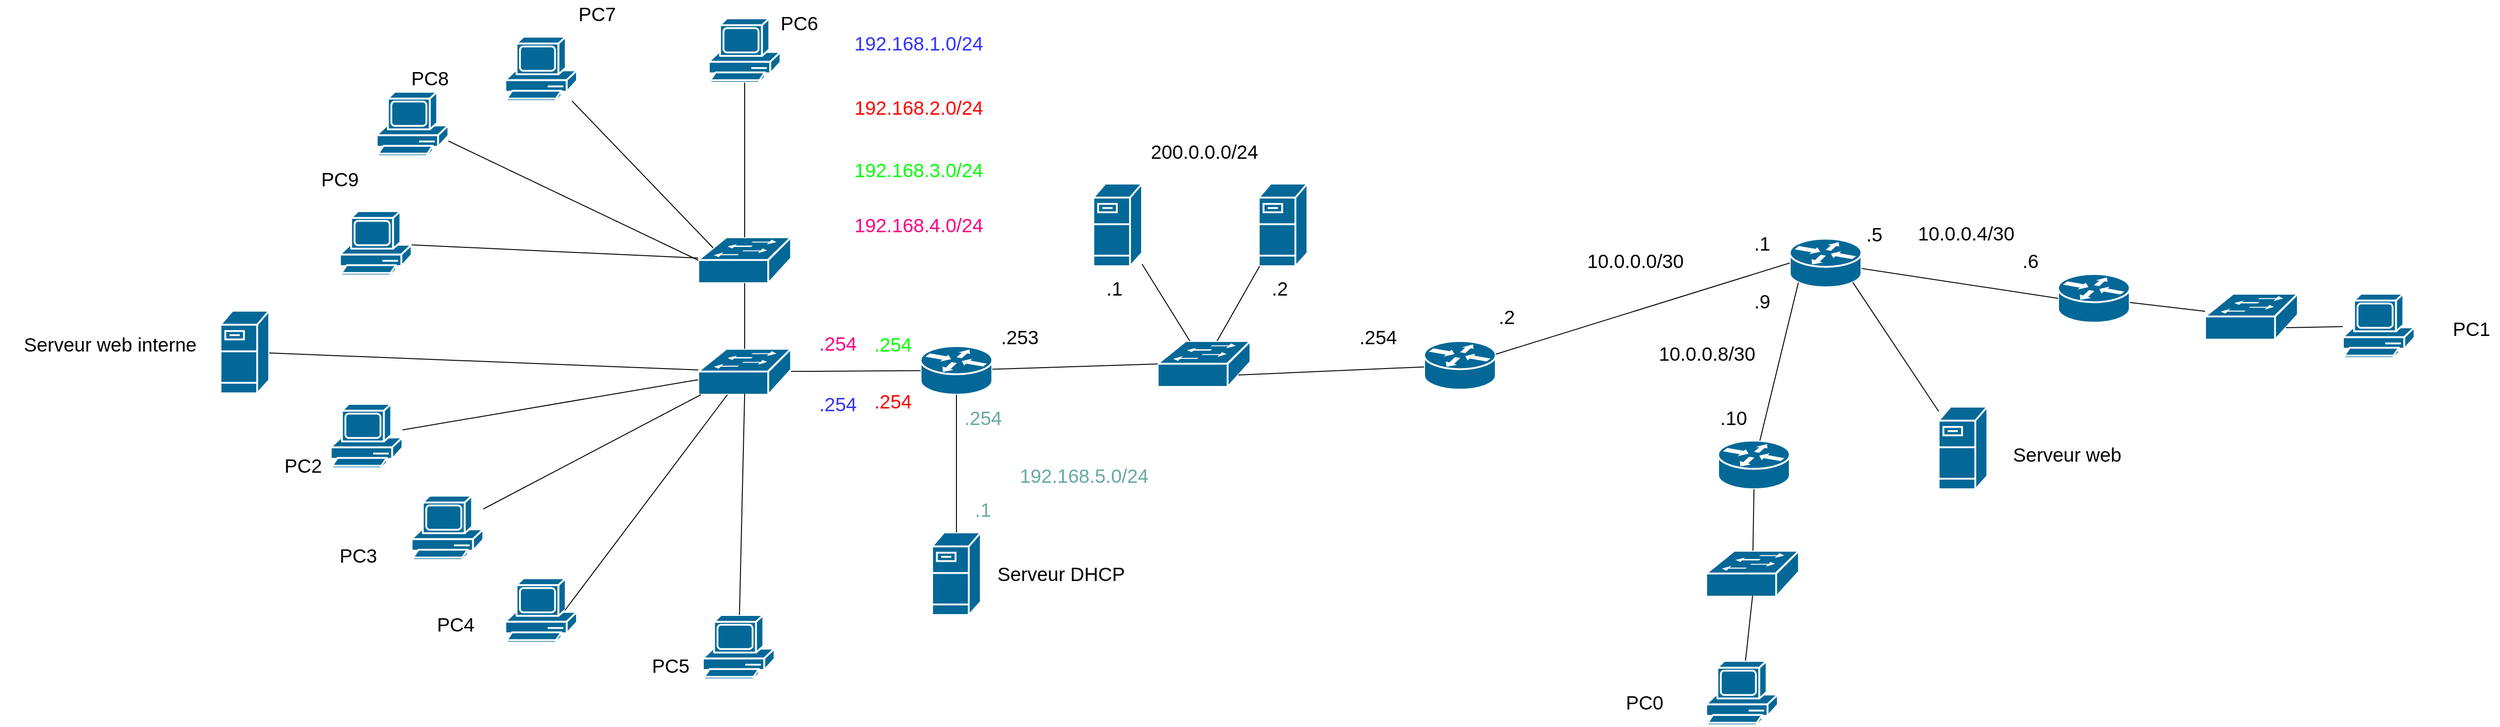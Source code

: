 <mxfile version="21.1.1" type="device">
  <diagram name="Page-1" id="PL8FBgqpoX9_ajNjSibn">
    <mxGraphModel dx="2311" dy="1946" grid="1" gridSize="10" guides="1" tooltips="1" connect="1" arrows="1" fold="1" page="1" pageScale="1" pageWidth="827" pageHeight="1169" math="0" shadow="0">
      <root>
        <mxCell id="0" />
        <mxCell id="1" parent="0" />
        <mxCell id="nN-Kl79zagI6-Grizh-g-1" value="" style="shape=mxgraph.cisco.computers_and_peripherals.pc;html=1;pointerEvents=1;dashed=0;fillColor=#036897;strokeColor=#ffffff;strokeWidth=2;verticalLabelPosition=bottom;verticalAlign=top;align=center;outlineConnect=0;" vertex="1" parent="1">
          <mxGeometry x="160" y="-40" width="78" height="70" as="geometry" />
        </mxCell>
        <mxCell id="nN-Kl79zagI6-Grizh-g-2" value="" style="shape=mxgraph.cisco.computers_and_peripherals.pc;html=1;pointerEvents=1;dashed=0;fillColor=#036897;strokeColor=#ffffff;strokeWidth=2;verticalLabelPosition=bottom;verticalAlign=top;align=center;outlineConnect=0;" vertex="1" parent="1">
          <mxGeometry x="381.5" y="-60" width="78" height="70" as="geometry" />
        </mxCell>
        <mxCell id="nN-Kl79zagI6-Grizh-g-3" value="" style="shape=mxgraph.cisco.computers_and_peripherals.pc;html=1;pointerEvents=1;dashed=0;fillColor=#036897;strokeColor=#ffffff;strokeWidth=2;verticalLabelPosition=bottom;verticalAlign=top;align=center;outlineConnect=0;" vertex="1" parent="1">
          <mxGeometry x="-20" y="150" width="78" height="70" as="geometry" />
        </mxCell>
        <mxCell id="nN-Kl79zagI6-Grizh-g-4" value="" style="shape=mxgraph.cisco.computers_and_peripherals.pc;html=1;pointerEvents=1;dashed=0;fillColor=#036897;strokeColor=#ffffff;strokeWidth=2;verticalLabelPosition=bottom;verticalAlign=top;align=center;outlineConnect=0;" vertex="1" parent="1">
          <mxGeometry x="20" y="20" width="78" height="70" as="geometry" />
        </mxCell>
        <mxCell id="nN-Kl79zagI6-Grizh-g-6" value="" style="shape=mxgraph.cisco.computers_and_peripherals.pc;html=1;pointerEvents=1;dashed=0;fillColor=#036897;strokeColor=#ffffff;strokeWidth=2;verticalLabelPosition=bottom;verticalAlign=top;align=center;outlineConnect=0;" vertex="1" parent="1">
          <mxGeometry x="-30" y="360" width="78" height="70" as="geometry" />
        </mxCell>
        <mxCell id="nN-Kl79zagI6-Grizh-g-7" value="" style="shape=mxgraph.cisco.computers_and_peripherals.pc;html=1;pointerEvents=1;dashed=0;fillColor=#036897;strokeColor=#ffffff;strokeWidth=2;verticalLabelPosition=bottom;verticalAlign=top;align=center;outlineConnect=0;" vertex="1" parent="1">
          <mxGeometry x="58" y="460" width="78" height="70" as="geometry" />
        </mxCell>
        <mxCell id="nN-Kl79zagI6-Grizh-g-8" value="" style="shape=mxgraph.cisco.computers_and_peripherals.pc;html=1;pointerEvents=1;dashed=0;fillColor=#036897;strokeColor=#ffffff;strokeWidth=2;verticalLabelPosition=bottom;verticalAlign=top;align=center;outlineConnect=0;" vertex="1" parent="1">
          <mxGeometry x="160" y="550" width="78" height="70" as="geometry" />
        </mxCell>
        <mxCell id="nN-Kl79zagI6-Grizh-g-9" value="" style="shape=mxgraph.cisco.computers_and_peripherals.pc;html=1;pointerEvents=1;dashed=0;fillColor=#036897;strokeColor=#ffffff;strokeWidth=2;verticalLabelPosition=bottom;verticalAlign=top;align=center;outlineConnect=0;" vertex="1" parent="1">
          <mxGeometry x="375" y="590" width="78" height="70" as="geometry" />
        </mxCell>
        <mxCell id="nN-Kl79zagI6-Grizh-g-11" value="" style="shape=mxgraph.cisco.switches.workgroup_switch;sketch=0;html=1;pointerEvents=1;dashed=0;fillColor=#036897;strokeColor=#ffffff;strokeWidth=2;verticalLabelPosition=bottom;verticalAlign=top;align=center;outlineConnect=0;" vertex="1" parent="1">
          <mxGeometry x="870" y="291.5" width="101" height="50" as="geometry" />
        </mxCell>
        <mxCell id="nN-Kl79zagI6-Grizh-g-12" value="" style="shape=mxgraph.cisco.switches.workgroup_switch;sketch=0;html=1;pointerEvents=1;dashed=0;fillColor=#036897;strokeColor=#ffffff;strokeWidth=2;verticalLabelPosition=bottom;verticalAlign=top;align=center;outlineConnect=0;" vertex="1" parent="1">
          <mxGeometry x="370" y="178.5" width="101" height="50" as="geometry" />
        </mxCell>
        <mxCell id="nN-Kl79zagI6-Grizh-g-13" value="" style="shape=mxgraph.cisco.routers.router;sketch=0;html=1;pointerEvents=1;dashed=0;fillColor=#036897;strokeColor=#ffffff;strokeWidth=2;verticalLabelPosition=bottom;verticalAlign=top;align=center;outlineConnect=0;" vertex="1" parent="1">
          <mxGeometry x="612" y="297" width="78" height="53" as="geometry" />
        </mxCell>
        <mxCell id="nN-Kl79zagI6-Grizh-g-14" value="" style="shape=mxgraph.cisco.switches.workgroup_switch;sketch=0;html=1;pointerEvents=1;dashed=0;fillColor=#036897;strokeColor=#ffffff;strokeWidth=2;verticalLabelPosition=bottom;verticalAlign=top;align=center;outlineConnect=0;" vertex="1" parent="1">
          <mxGeometry x="370" y="300" width="101" height="50" as="geometry" />
        </mxCell>
        <mxCell id="nN-Kl79zagI6-Grizh-g-15" value="" style="shape=mxgraph.cisco.servers.fileserver;sketch=0;html=1;pointerEvents=1;dashed=0;fillColor=#036897;strokeColor=#ffffff;strokeWidth=2;verticalLabelPosition=bottom;verticalAlign=top;align=center;outlineConnect=0;" vertex="1" parent="1">
          <mxGeometry x="800" y="120" width="53" height="90" as="geometry" />
        </mxCell>
        <mxCell id="nN-Kl79zagI6-Grizh-g-16" value="" style="shape=mxgraph.cisco.servers.fileserver;sketch=0;html=1;pointerEvents=1;dashed=0;fillColor=#036897;strokeColor=#ffffff;strokeWidth=2;verticalLabelPosition=bottom;verticalAlign=top;align=center;outlineConnect=0;" vertex="1" parent="1">
          <mxGeometry x="980" y="120" width="53" height="90" as="geometry" />
        </mxCell>
        <mxCell id="nN-Kl79zagI6-Grizh-g-17" value="" style="shape=mxgraph.cisco.routers.router;sketch=0;html=1;pointerEvents=1;dashed=0;fillColor=#036897;strokeColor=#ffffff;strokeWidth=2;verticalLabelPosition=bottom;verticalAlign=top;align=center;outlineConnect=0;" vertex="1" parent="1">
          <mxGeometry x="1160" y="291.5" width="78" height="53" as="geometry" />
        </mxCell>
        <mxCell id="nN-Kl79zagI6-Grizh-g-18" value="" style="shape=mxgraph.cisco.routers.router;sketch=0;html=1;pointerEvents=1;dashed=0;fillColor=#036897;strokeColor=#ffffff;strokeWidth=2;verticalLabelPosition=bottom;verticalAlign=top;align=center;outlineConnect=0;" vertex="1" parent="1">
          <mxGeometry x="1480" y="400" width="78" height="53" as="geometry" />
        </mxCell>
        <mxCell id="nN-Kl79zagI6-Grizh-g-20" value="" style="shape=mxgraph.cisco.switches.workgroup_switch;sketch=0;html=1;pointerEvents=1;dashed=0;fillColor=#036897;strokeColor=#ffffff;strokeWidth=2;verticalLabelPosition=bottom;verticalAlign=top;align=center;outlineConnect=0;" vertex="1" parent="1">
          <mxGeometry x="1467" y="520" width="101" height="50" as="geometry" />
        </mxCell>
        <mxCell id="nN-Kl79zagI6-Grizh-g-21" value="" style="shape=mxgraph.cisco.routers.router;sketch=0;html=1;pointerEvents=1;dashed=0;fillColor=#036897;strokeColor=#ffffff;strokeWidth=2;verticalLabelPosition=bottom;verticalAlign=top;align=center;outlineConnect=0;" vertex="1" parent="1">
          <mxGeometry x="1558" y="180" width="78" height="53" as="geometry" />
        </mxCell>
        <mxCell id="nN-Kl79zagI6-Grizh-g-22" value="" style="shape=mxgraph.cisco.routers.router;sketch=0;html=1;pointerEvents=1;dashed=0;fillColor=#036897;strokeColor=#ffffff;strokeWidth=2;verticalLabelPosition=bottom;verticalAlign=top;align=center;outlineConnect=0;" vertex="1" parent="1">
          <mxGeometry x="1850" y="218.5" width="78" height="53" as="geometry" />
        </mxCell>
        <mxCell id="nN-Kl79zagI6-Grizh-g-23" value="" style="shape=mxgraph.cisco.switches.workgroup_switch;sketch=0;html=1;pointerEvents=1;dashed=0;fillColor=#036897;strokeColor=#ffffff;strokeWidth=2;verticalLabelPosition=bottom;verticalAlign=top;align=center;outlineConnect=0;" vertex="1" parent="1">
          <mxGeometry x="2010" y="240" width="101" height="50" as="geometry" />
        </mxCell>
        <mxCell id="nN-Kl79zagI6-Grizh-g-24" value="" style="shape=mxgraph.cisco.servers.fileserver;sketch=0;html=1;pointerEvents=1;dashed=0;fillColor=#036897;strokeColor=#ffffff;strokeWidth=2;verticalLabelPosition=bottom;verticalAlign=top;align=center;outlineConnect=0;" vertex="1" parent="1">
          <mxGeometry x="1720" y="363" width="53" height="90" as="geometry" />
        </mxCell>
        <mxCell id="nN-Kl79zagI6-Grizh-g-26" value="" style="endArrow=none;html=1;rounded=0;entryX=0.5;entryY=0.98;entryDx=0;entryDy=0;entryPerimeter=0;" edge="1" parent="1" source="nN-Kl79zagI6-Grizh-g-9" target="nN-Kl79zagI6-Grizh-g-14">
          <mxGeometry width="50" height="50" relative="1" as="geometry">
            <mxPoint x="340" y="320" as="sourcePoint" />
            <mxPoint x="390" y="270" as="targetPoint" />
          </mxGeometry>
        </mxCell>
        <mxCell id="nN-Kl79zagI6-Grizh-g-27" value="" style="endArrow=none;html=1;rounded=0;" edge="1" parent="1" source="nN-Kl79zagI6-Grizh-g-7" target="nN-Kl79zagI6-Grizh-g-14">
          <mxGeometry width="50" height="50" relative="1" as="geometry">
            <mxPoint x="277" y="550" as="sourcePoint" />
            <mxPoint x="431" y="359" as="targetPoint" />
          </mxGeometry>
        </mxCell>
        <mxCell id="nN-Kl79zagI6-Grizh-g-28" value="" style="endArrow=none;html=1;rounded=0;exitX=0.83;exitY=0.5;exitDx=0;exitDy=0;exitPerimeter=0;" edge="1" parent="1" source="nN-Kl79zagI6-Grizh-g-8" target="nN-Kl79zagI6-Grizh-g-14">
          <mxGeometry width="50" height="50" relative="1" as="geometry">
            <mxPoint x="287" y="560" as="sourcePoint" />
            <mxPoint x="441" y="369" as="targetPoint" />
          </mxGeometry>
        </mxCell>
        <mxCell id="nN-Kl79zagI6-Grizh-g-29" value="" style="endArrow=none;html=1;rounded=0;" edge="1" parent="1" source="nN-Kl79zagI6-Grizh-g-6" target="nN-Kl79zagI6-Grizh-g-14">
          <mxGeometry width="50" height="50" relative="1" as="geometry">
            <mxPoint x="297" y="570" as="sourcePoint" />
            <mxPoint x="451" y="379" as="targetPoint" />
          </mxGeometry>
        </mxCell>
        <mxCell id="nN-Kl79zagI6-Grizh-g-30" value="" style="endArrow=none;html=1;rounded=0;" edge="1" parent="1" source="nN-Kl79zagI6-Grizh-g-12" target="nN-Kl79zagI6-Grizh-g-14">
          <mxGeometry width="50" height="50" relative="1" as="geometry">
            <mxPoint x="307" y="580" as="sourcePoint" />
            <mxPoint x="461" y="389" as="targetPoint" />
          </mxGeometry>
        </mxCell>
        <mxCell id="nN-Kl79zagI6-Grizh-g-31" value="" style="endArrow=none;html=1;rounded=0;" edge="1" parent="1" source="nN-Kl79zagI6-Grizh-g-2" target="nN-Kl79zagI6-Grizh-g-12">
          <mxGeometry width="50" height="50" relative="1" as="geometry">
            <mxPoint x="359" y="110" as="sourcePoint" />
            <mxPoint x="370" y="180" as="targetPoint" />
          </mxGeometry>
        </mxCell>
        <mxCell id="nN-Kl79zagI6-Grizh-g-32" value="" style="endArrow=none;html=1;rounded=0;entryX=0.16;entryY=0.23;entryDx=0;entryDy=0;entryPerimeter=0;" edge="1" parent="1" source="nN-Kl79zagI6-Grizh-g-1" target="nN-Kl79zagI6-Grizh-g-12">
          <mxGeometry width="50" height="50" relative="1" as="geometry">
            <mxPoint x="176.5" y="80" as="sourcePoint" />
            <mxPoint x="281.5" y="190" as="targetPoint" />
          </mxGeometry>
        </mxCell>
        <mxCell id="nN-Kl79zagI6-Grizh-g-33" value="" style="endArrow=none;html=1;rounded=0;" edge="1" parent="1" source="nN-Kl79zagI6-Grizh-g-3" target="nN-Kl79zagI6-Grizh-g-12">
          <mxGeometry width="50" height="50" relative="1" as="geometry">
            <mxPoint x="68" y="63" as="sourcePoint" />
            <mxPoint x="376" y="202" as="targetPoint" />
          </mxGeometry>
        </mxCell>
        <mxCell id="nN-Kl79zagI6-Grizh-g-34" value="" style="endArrow=none;html=1;rounded=0;entryX=0;entryY=0.5;entryDx=0;entryDy=0;entryPerimeter=0;" edge="1" parent="1" source="nN-Kl79zagI6-Grizh-g-4" target="nN-Kl79zagI6-Grizh-g-12">
          <mxGeometry width="50" height="50" relative="1" as="geometry">
            <mxPoint x="78" y="73" as="sourcePoint" />
            <mxPoint x="386" y="212" as="targetPoint" />
          </mxGeometry>
        </mxCell>
        <mxCell id="nN-Kl79zagI6-Grizh-g-36" value="" style="endArrow=none;html=1;rounded=0;" edge="1" parent="1" source="nN-Kl79zagI6-Grizh-g-13" target="nN-Kl79zagI6-Grizh-g-14">
          <mxGeometry width="50" height="50" relative="1" as="geometry">
            <mxPoint x="340" y="370" as="sourcePoint" />
            <mxPoint x="390" y="320" as="targetPoint" />
          </mxGeometry>
        </mxCell>
        <mxCell id="nN-Kl79zagI6-Grizh-g-37" value="" style="endArrow=none;html=1;rounded=0;entryX=0;entryY=0.5;entryDx=0;entryDy=0;entryPerimeter=0;" edge="1" parent="1" source="nN-Kl79zagI6-Grizh-g-13" target="nN-Kl79zagI6-Grizh-g-11">
          <mxGeometry width="50" height="50" relative="1" as="geometry">
            <mxPoint x="860" y="370" as="sourcePoint" />
            <mxPoint x="910" y="320" as="targetPoint" />
          </mxGeometry>
        </mxCell>
        <mxCell id="nN-Kl79zagI6-Grizh-g-38" value="" style="endArrow=none;html=1;rounded=0;" edge="1" parent="1" source="nN-Kl79zagI6-Grizh-g-15" target="nN-Kl79zagI6-Grizh-g-11">
          <mxGeometry width="50" height="50" relative="1" as="geometry">
            <mxPoint x="860" y="370" as="sourcePoint" />
            <mxPoint x="910" y="320" as="targetPoint" />
          </mxGeometry>
        </mxCell>
        <mxCell id="nN-Kl79zagI6-Grizh-g-39" value="" style="endArrow=none;html=1;rounded=0;" edge="1" parent="1" source="nN-Kl79zagI6-Grizh-g-16" target="nN-Kl79zagI6-Grizh-g-11">
          <mxGeometry width="50" height="50" relative="1" as="geometry">
            <mxPoint x="860" y="370" as="sourcePoint" />
            <mxPoint x="910" y="320" as="targetPoint" />
          </mxGeometry>
        </mxCell>
        <mxCell id="nN-Kl79zagI6-Grizh-g-40" value="" style="endArrow=none;html=1;rounded=0;entryX=0.87;entryY=0.74;entryDx=0;entryDy=0;entryPerimeter=0;" edge="1" parent="1" source="nN-Kl79zagI6-Grizh-g-17" target="nN-Kl79zagI6-Grizh-g-11">
          <mxGeometry width="50" height="50" relative="1" as="geometry">
            <mxPoint x="860" y="440" as="sourcePoint" />
            <mxPoint x="910" y="390" as="targetPoint" />
          </mxGeometry>
        </mxCell>
        <mxCell id="nN-Kl79zagI6-Grizh-g-41" value="" style="endArrow=none;html=1;rounded=0;entryX=0;entryY=0.5;entryDx=0;entryDy=0;entryPerimeter=0;" edge="1" parent="1" source="nN-Kl79zagI6-Grizh-g-17" target="nN-Kl79zagI6-Grizh-g-21">
          <mxGeometry width="50" height="50" relative="1" as="geometry">
            <mxPoint x="1420" y="280" as="sourcePoint" />
            <mxPoint x="1470" y="230" as="targetPoint" />
          </mxGeometry>
        </mxCell>
        <mxCell id="nN-Kl79zagI6-Grizh-g-42" value="" style="endArrow=none;html=1;rounded=0;entryX=0.12;entryY=0.9;entryDx=0;entryDy=0;entryPerimeter=0;" edge="1" parent="1" source="nN-Kl79zagI6-Grizh-g-18" target="nN-Kl79zagI6-Grizh-g-21">
          <mxGeometry width="50" height="50" relative="1" as="geometry">
            <mxPoint x="1370" y="440" as="sourcePoint" />
            <mxPoint x="1420" y="390" as="targetPoint" />
          </mxGeometry>
        </mxCell>
        <mxCell id="nN-Kl79zagI6-Grizh-g-43" value="" style="endArrow=none;html=1;rounded=0;exitX=0;exitY=0.5;exitDx=0;exitDy=0;exitPerimeter=0;" edge="1" parent="1" source="nN-Kl79zagI6-Grizh-g-22" target="nN-Kl79zagI6-Grizh-g-21">
          <mxGeometry width="50" height="50" relative="1" as="geometry">
            <mxPoint x="1370" y="440" as="sourcePoint" />
            <mxPoint x="1420" y="390" as="targetPoint" />
          </mxGeometry>
        </mxCell>
        <mxCell id="nN-Kl79zagI6-Grizh-g-44" value="" style="endArrow=none;html=1;rounded=0;entryX=0.88;entryY=0.9;entryDx=0;entryDy=0;entryPerimeter=0;" edge="1" parent="1" source="nN-Kl79zagI6-Grizh-g-24" target="nN-Kl79zagI6-Grizh-g-21">
          <mxGeometry width="50" height="50" relative="1" as="geometry">
            <mxPoint x="1510" y="380" as="sourcePoint" />
            <mxPoint x="1560" y="330" as="targetPoint" />
          </mxGeometry>
        </mxCell>
        <mxCell id="nN-Kl79zagI6-Grizh-g-45" value="" style="endArrow=none;html=1;rounded=0;" edge="1" parent="1" source="nN-Kl79zagI6-Grizh-g-23" target="nN-Kl79zagI6-Grizh-g-22">
          <mxGeometry width="50" height="50" relative="1" as="geometry">
            <mxPoint x="1510" y="380" as="sourcePoint" />
            <mxPoint x="1560" y="330" as="targetPoint" />
          </mxGeometry>
        </mxCell>
        <mxCell id="nN-Kl79zagI6-Grizh-g-46" value="" style="shape=mxgraph.cisco.computers_and_peripherals.pc;html=1;pointerEvents=1;dashed=0;fillColor=#036897;strokeColor=#ffffff;strokeWidth=2;verticalLabelPosition=bottom;verticalAlign=top;align=center;outlineConnect=0;" vertex="1" parent="1">
          <mxGeometry x="2160" y="240" width="78" height="70" as="geometry" />
        </mxCell>
        <mxCell id="nN-Kl79zagI6-Grizh-g-47" value="" style="endArrow=none;html=1;rounded=0;entryX=0.87;entryY=0.74;entryDx=0;entryDy=0;entryPerimeter=0;" edge="1" parent="1" source="nN-Kl79zagI6-Grizh-g-46" target="nN-Kl79zagI6-Grizh-g-23">
          <mxGeometry width="50" height="50" relative="1" as="geometry">
            <mxPoint x="1830" y="480" as="sourcePoint" />
            <mxPoint x="1880" y="430" as="targetPoint" />
          </mxGeometry>
        </mxCell>
        <mxCell id="nN-Kl79zagI6-Grizh-g-48" value="" style="endArrow=none;html=1;rounded=0;entryX=0.5;entryY=1;entryDx=0;entryDy=0;entryPerimeter=0;" edge="1" parent="1" source="nN-Kl79zagI6-Grizh-g-20" target="nN-Kl79zagI6-Grizh-g-18">
          <mxGeometry width="50" height="50" relative="1" as="geometry">
            <mxPoint x="1830" y="480" as="sourcePoint" />
            <mxPoint x="1880" y="430" as="targetPoint" />
          </mxGeometry>
        </mxCell>
        <mxCell id="nN-Kl79zagI6-Grizh-g-50" value="" style="shape=mxgraph.cisco.computers_and_peripherals.pc;html=1;pointerEvents=1;dashed=0;fillColor=#036897;strokeColor=#ffffff;strokeWidth=2;verticalLabelPosition=bottom;verticalAlign=top;align=center;outlineConnect=0;" vertex="1" parent="1">
          <mxGeometry x="1467" y="640" width="78" height="70" as="geometry" />
        </mxCell>
        <mxCell id="nN-Kl79zagI6-Grizh-g-51" value="" style="endArrow=none;html=1;rounded=0;entryX=0.5;entryY=0.98;entryDx=0;entryDy=0;entryPerimeter=0;" edge="1" parent="1" source="nN-Kl79zagI6-Grizh-g-50" target="nN-Kl79zagI6-Grizh-g-20">
          <mxGeometry width="50" height="50" relative="1" as="geometry">
            <mxPoint x="1740" y="480" as="sourcePoint" />
            <mxPoint x="1790" y="430" as="targetPoint" />
          </mxGeometry>
        </mxCell>
        <mxCell id="nN-Kl79zagI6-Grizh-g-52" value="&lt;font style=&quot;font-size: 21px;&quot;&gt;10.0.0.0/30&lt;/font&gt;" style="text;html=1;strokeColor=none;fillColor=none;align=center;verticalAlign=middle;whiteSpace=wrap;rounded=0;" vertex="1" parent="1">
          <mxGeometry x="1360" y="188.5" width="60" height="30" as="geometry" />
        </mxCell>
        <mxCell id="nN-Kl79zagI6-Grizh-g-53" value="&lt;font style=&quot;font-size: 21px;&quot;&gt;.1&lt;/font&gt;" style="text;html=1;strokeColor=none;fillColor=none;align=center;verticalAlign=middle;whiteSpace=wrap;rounded=0;" vertex="1" parent="1">
          <mxGeometry x="1498" y="170" width="60" height="30" as="geometry" />
        </mxCell>
        <mxCell id="nN-Kl79zagI6-Grizh-g-54" value="&lt;font style=&quot;font-size: 21px;&quot;&gt;.2&lt;/font&gt;" style="text;html=1;strokeColor=none;fillColor=none;align=center;verticalAlign=middle;whiteSpace=wrap;rounded=0;" vertex="1" parent="1">
          <mxGeometry x="1220" y="250" width="60" height="30" as="geometry" />
        </mxCell>
        <mxCell id="nN-Kl79zagI6-Grizh-g-55" value="&lt;font style=&quot;font-size: 21px;&quot;&gt;10.0.0.4/30&lt;/font&gt;" style="text;html=1;strokeColor=none;fillColor=none;align=center;verticalAlign=middle;whiteSpace=wrap;rounded=0;" vertex="1" parent="1">
          <mxGeometry x="1720" y="158.5" width="60" height="30" as="geometry" />
        </mxCell>
        <mxCell id="nN-Kl79zagI6-Grizh-g-56" value="&lt;font style=&quot;font-size: 21px;&quot;&gt;10.0.0.8/30&lt;/font&gt;" style="text;html=1;strokeColor=none;fillColor=none;align=center;verticalAlign=middle;whiteSpace=wrap;rounded=0;" vertex="1" parent="1">
          <mxGeometry x="1438" y="290" width="60" height="30" as="geometry" />
        </mxCell>
        <mxCell id="nN-Kl79zagI6-Grizh-g-57" value="&lt;font style=&quot;font-size: 21px;&quot;&gt;.6&lt;/font&gt;" style="text;html=1;strokeColor=none;fillColor=none;align=center;verticalAlign=middle;whiteSpace=wrap;rounded=0;" vertex="1" parent="1">
          <mxGeometry x="1790" y="188.5" width="60" height="30" as="geometry" />
        </mxCell>
        <mxCell id="nN-Kl79zagI6-Grizh-g-58" value="&lt;font style=&quot;font-size: 21px;&quot;&gt;.5&lt;/font&gt;" style="text;html=1;strokeColor=none;fillColor=none;align=center;verticalAlign=middle;whiteSpace=wrap;rounded=0;" vertex="1" parent="1">
          <mxGeometry x="1620" y="160" width="60" height="30" as="geometry" />
        </mxCell>
        <mxCell id="nN-Kl79zagI6-Grizh-g-60" value="&lt;font style=&quot;font-size: 21px;&quot;&gt;.10&lt;/font&gt;" style="text;html=1;strokeColor=none;fillColor=none;align=center;verticalAlign=middle;whiteSpace=wrap;rounded=0;" vertex="1" parent="1">
          <mxGeometry x="1467" y="360" width="60" height="30" as="geometry" />
        </mxCell>
        <mxCell id="nN-Kl79zagI6-Grizh-g-61" value="&lt;font style=&quot;font-size: 21px;&quot;&gt;.9&lt;/font&gt;" style="text;html=1;strokeColor=none;fillColor=none;align=center;verticalAlign=middle;whiteSpace=wrap;rounded=0;" vertex="1" parent="1">
          <mxGeometry x="1498" y="233" width="60" height="30" as="geometry" />
        </mxCell>
        <mxCell id="nN-Kl79zagI6-Grizh-g-65" value="&lt;font style=&quot;font-size: 21px;&quot;&gt;200.0.0.0/24&lt;/font&gt;" style="text;html=1;strokeColor=none;fillColor=none;align=center;verticalAlign=middle;whiteSpace=wrap;rounded=0;" vertex="1" parent="1">
          <mxGeometry x="890.5" y="70" width="60" height="30" as="geometry" />
        </mxCell>
        <mxCell id="nN-Kl79zagI6-Grizh-g-66" value="&lt;font style=&quot;font-size: 21px;&quot;&gt;.254&lt;/font&gt;" style="text;html=1;strokeColor=none;fillColor=none;align=center;verticalAlign=middle;whiteSpace=wrap;rounded=0;" vertex="1" parent="1">
          <mxGeometry x="1080" y="271.5" width="60" height="30" as="geometry" />
        </mxCell>
        <mxCell id="nN-Kl79zagI6-Grizh-g-67" value="&lt;font style=&quot;font-size: 21px;&quot;&gt;.253&lt;/font&gt;" style="text;html=1;strokeColor=none;fillColor=none;align=center;verticalAlign=middle;whiteSpace=wrap;rounded=0;" vertex="1" parent="1">
          <mxGeometry x="690" y="271.5" width="60" height="30" as="geometry" />
        </mxCell>
        <mxCell id="nN-Kl79zagI6-Grizh-g-68" value="&lt;font style=&quot;font-size: 21px;&quot;&gt;.1&lt;/font&gt;" style="text;html=1;strokeColor=none;fillColor=none;align=center;verticalAlign=middle;whiteSpace=wrap;rounded=0;" vertex="1" parent="1">
          <mxGeometry x="793" y="218.5" width="60" height="30" as="geometry" />
        </mxCell>
        <mxCell id="nN-Kl79zagI6-Grizh-g-69" value="&lt;font style=&quot;font-size: 21px;&quot;&gt;.2&lt;/font&gt;" style="text;html=1;strokeColor=none;fillColor=none;align=center;verticalAlign=middle;whiteSpace=wrap;rounded=0;" vertex="1" parent="1">
          <mxGeometry x="973" y="218.5" width="60" height="30" as="geometry" />
        </mxCell>
        <mxCell id="nN-Kl79zagI6-Grizh-g-70" value="" style="shape=mxgraph.cisco.servers.fileserver;sketch=0;html=1;pointerEvents=1;dashed=0;fillColor=#036897;strokeColor=#ffffff;strokeWidth=2;verticalLabelPosition=bottom;verticalAlign=top;align=center;outlineConnect=0;" vertex="1" parent="1">
          <mxGeometry x="624.5" y="500" width="53" height="90" as="geometry" />
        </mxCell>
        <mxCell id="nN-Kl79zagI6-Grizh-g-71" value="" style="endArrow=none;html=1;rounded=0;exitX=0.5;exitY=1;exitDx=0;exitDy=0;exitPerimeter=0;" edge="1" parent="1" source="nN-Kl79zagI6-Grizh-g-13" target="nN-Kl79zagI6-Grizh-g-70">
          <mxGeometry width="50" height="50" relative="1" as="geometry">
            <mxPoint x="460" y="330" as="sourcePoint" />
            <mxPoint x="510" y="280" as="targetPoint" />
          </mxGeometry>
        </mxCell>
        <mxCell id="nN-Kl79zagI6-Grizh-g-72" value="&lt;font style=&quot;font-size: 21px;&quot; color=&quot;#3333ff&quot;&gt;192.168.1.0/24&lt;/font&gt;" style="text;html=1;strokeColor=none;fillColor=none;align=center;verticalAlign=middle;whiteSpace=wrap;rounded=0;" vertex="1" parent="1">
          <mxGeometry x="580" y="-48.5" width="60" height="30" as="geometry" />
        </mxCell>
        <mxCell id="nN-Kl79zagI6-Grizh-g-73" value="&lt;font style=&quot;font-size: 21px;&quot;&gt;PC0&lt;/font&gt;" style="text;html=1;strokeColor=none;fillColor=none;align=center;verticalAlign=middle;whiteSpace=wrap;rounded=0;" vertex="1" parent="1">
          <mxGeometry x="1370" y="670" width="60" height="30" as="geometry" />
        </mxCell>
        <mxCell id="nN-Kl79zagI6-Grizh-g-74" value="&lt;font style=&quot;font-size: 21px;&quot;&gt;PC1&lt;/font&gt;" style="text;html=1;strokeColor=none;fillColor=none;align=center;verticalAlign=middle;whiteSpace=wrap;rounded=0;" vertex="1" parent="1">
          <mxGeometry x="2270" y="263" width="60" height="30" as="geometry" />
        </mxCell>
        <mxCell id="nN-Kl79zagI6-Grizh-g-76" value="&lt;font style=&quot;font-size: 21px;&quot;&gt;PC2&lt;/font&gt;" style="text;html=1;strokeColor=none;fillColor=none;align=center;verticalAlign=middle;whiteSpace=wrap;rounded=0;" vertex="1" parent="1">
          <mxGeometry x="-90" y="411.5" width="60" height="30" as="geometry" />
        </mxCell>
        <mxCell id="nN-Kl79zagI6-Grizh-g-77" value="&lt;font style=&quot;font-size: 21px;&quot;&gt;PC5&lt;/font&gt;" style="text;html=1;strokeColor=none;fillColor=none;align=center;verticalAlign=middle;whiteSpace=wrap;rounded=0;" vertex="1" parent="1">
          <mxGeometry x="310" y="630" width="60" height="30" as="geometry" />
        </mxCell>
        <mxCell id="nN-Kl79zagI6-Grizh-g-78" value="&lt;font style=&quot;font-size: 21px;&quot;&gt;PC4&lt;/font&gt;" style="text;html=1;strokeColor=none;fillColor=none;align=center;verticalAlign=middle;whiteSpace=wrap;rounded=0;" vertex="1" parent="1">
          <mxGeometry x="76" y="585" width="60" height="30" as="geometry" />
        </mxCell>
        <mxCell id="nN-Kl79zagI6-Grizh-g-80" value="&lt;font style=&quot;font-size: 21px;&quot;&gt;PC3&lt;/font&gt;" style="text;html=1;strokeColor=none;fillColor=none;align=center;verticalAlign=middle;whiteSpace=wrap;rounded=0;" vertex="1" parent="1">
          <mxGeometry x="-30" y="510" width="60" height="30" as="geometry" />
        </mxCell>
        <mxCell id="nN-Kl79zagI6-Grizh-g-81" value="&lt;font style=&quot;font-size: 21px;&quot;&gt;PC6&lt;/font&gt;" style="text;html=1;strokeColor=none;fillColor=none;align=center;verticalAlign=middle;whiteSpace=wrap;rounded=0;" vertex="1" parent="1">
          <mxGeometry x="450" y="-70" width="60" height="30" as="geometry" />
        </mxCell>
        <mxCell id="nN-Kl79zagI6-Grizh-g-82" value="&lt;div&gt;&lt;font style=&quot;font-size: 21px;&quot;&gt;PC7&lt;/font&gt;&lt;/div&gt;" style="text;html=1;strokeColor=none;fillColor=none;align=center;verticalAlign=middle;whiteSpace=wrap;rounded=0;" vertex="1" parent="1">
          <mxGeometry x="230" y="-80" width="60" height="30" as="geometry" />
        </mxCell>
        <mxCell id="nN-Kl79zagI6-Grizh-g-84" value="&lt;font style=&quot;font-size: 21px;&quot;&gt;PC8&lt;/font&gt;" style="text;html=1;strokeColor=none;fillColor=none;align=center;verticalAlign=middle;whiteSpace=wrap;rounded=0;" vertex="1" parent="1">
          <mxGeometry x="48" y="-10" width="60" height="30" as="geometry" />
        </mxCell>
        <mxCell id="nN-Kl79zagI6-Grizh-g-85" value="&lt;div&gt;&lt;font style=&quot;font-size: 21px;&quot;&gt;PC9&lt;/font&gt;&lt;/div&gt;" style="text;html=1;strokeColor=none;fillColor=none;align=center;verticalAlign=middle;whiteSpace=wrap;rounded=0;" vertex="1" parent="1">
          <mxGeometry x="-50" y="100" width="60" height="30" as="geometry" />
        </mxCell>
        <mxCell id="nN-Kl79zagI6-Grizh-g-86" value="&lt;font style=&quot;font-size: 21px;&quot;&gt;Serveur web interne&lt;br&gt;&lt;/font&gt;" style="text;html=1;strokeColor=none;fillColor=none;align=center;verticalAlign=middle;whiteSpace=wrap;rounded=0;" vertex="1" parent="1">
          <mxGeometry x="-390" y="280" width="240" height="30" as="geometry" />
        </mxCell>
        <mxCell id="nN-Kl79zagI6-Grizh-g-94" value="&lt;font style=&quot;font-size: 21px;&quot; color=&quot;#ff0000&quot;&gt;192.168.2.0/24&lt;/font&gt;" style="text;html=1;strokeColor=none;fillColor=none;align=center;verticalAlign=middle;whiteSpace=wrap;rounded=0;" vertex="1" parent="1">
          <mxGeometry x="580" y="21.5" width="60" height="30" as="geometry" />
        </mxCell>
        <mxCell id="nN-Kl79zagI6-Grizh-g-99" value="&lt;font style=&quot;font-size: 21px;&quot; color=&quot;#00ff00&quot;&gt;192.168.3.0/24&lt;/font&gt;" style="text;html=1;strokeColor=none;fillColor=none;align=center;verticalAlign=middle;whiteSpace=wrap;rounded=0;" vertex="1" parent="1">
          <mxGeometry x="580" y="90" width="60" height="30" as="geometry" />
        </mxCell>
        <mxCell id="nN-Kl79zagI6-Grizh-g-102" value="&lt;font style=&quot;font-size: 21px;&quot; color=&quot;#00ff00&quot;&gt;.254&lt;/font&gt;" style="text;html=1;strokeColor=none;fillColor=none;align=center;verticalAlign=middle;whiteSpace=wrap;rounded=0;" vertex="1" parent="1">
          <mxGeometry x="552" y="280" width="60" height="30" as="geometry" />
        </mxCell>
        <mxCell id="nN-Kl79zagI6-Grizh-g-103" value="&lt;font style=&quot;font-size: 21px;&quot; color=&quot;#ff0000&quot;&gt;.254&lt;/font&gt;" style="text;html=1;strokeColor=none;fillColor=none;align=center;verticalAlign=middle;whiteSpace=wrap;rounded=0;" vertex="1" parent="1">
          <mxGeometry x="552" y="341.5" width="60" height="30" as="geometry" />
        </mxCell>
        <mxCell id="nN-Kl79zagI6-Grizh-g-104" value="&lt;font style=&quot;font-size: 21px;&quot; color=&quot;#3333ff&quot;&gt;.254&lt;/font&gt;" style="text;html=1;strokeColor=none;fillColor=none;align=center;verticalAlign=middle;whiteSpace=wrap;rounded=0;" vertex="1" parent="1">
          <mxGeometry x="492" y="344.5" width="60" height="30" as="geometry" />
        </mxCell>
        <mxCell id="nN-Kl79zagI6-Grizh-g-105" value="&lt;font style=&quot;font-size: 21px;&quot; color=&quot;#ff0080&quot;&gt;192.168.4.0/24&lt;/font&gt;" style="text;html=1;strokeColor=none;fillColor=none;align=center;verticalAlign=middle;whiteSpace=wrap;rounded=0;" vertex="1" parent="1">
          <mxGeometry x="580" y="150" width="60" height="30" as="geometry" />
        </mxCell>
        <mxCell id="nN-Kl79zagI6-Grizh-g-106" value="&lt;font style=&quot;font-size: 21px;&quot; color=&quot;#ff0080&quot;&gt;.254&lt;/font&gt;" style="text;html=1;strokeColor=none;fillColor=none;align=center;verticalAlign=middle;whiteSpace=wrap;rounded=0;" vertex="1" parent="1">
          <mxGeometry x="492" y="278.5" width="60" height="30" as="geometry" />
        </mxCell>
        <mxCell id="nN-Kl79zagI6-Grizh-g-107" value="&lt;font style=&quot;font-size: 21px;&quot;&gt;Serveur DHCP&lt;/font&gt;" style="text;html=1;strokeColor=none;fillColor=none;align=center;verticalAlign=middle;whiteSpace=wrap;rounded=0;" vertex="1" parent="1">
          <mxGeometry x="660" y="530" width="210" height="30" as="geometry" />
        </mxCell>
        <mxCell id="nN-Kl79zagI6-Grizh-g-108" value="" style="shape=mxgraph.cisco.servers.fileserver;sketch=0;html=1;pointerEvents=1;dashed=0;fillColor=#036897;strokeColor=#ffffff;strokeWidth=2;verticalLabelPosition=bottom;verticalAlign=top;align=center;outlineConnect=0;" vertex="1" parent="1">
          <mxGeometry x="-150" y="258.5" width="53" height="90" as="geometry" />
        </mxCell>
        <mxCell id="nN-Kl79zagI6-Grizh-g-110" value="&lt;font style=&quot;font-size: 21px;&quot;&gt;Serveur web &lt;br&gt;&lt;/font&gt;" style="text;html=1;strokeColor=none;fillColor=none;align=center;verticalAlign=middle;whiteSpace=wrap;rounded=0;" vertex="1" parent="1">
          <mxGeometry x="1740" y="400" width="240" height="30" as="geometry" />
        </mxCell>
        <mxCell id="nN-Kl79zagI6-Grizh-g-111" value="&lt;font style=&quot;font-size: 21px;&quot; color=&quot;#67ab9f&quot;&gt;192.168.5.0/24&lt;/font&gt;" style="text;html=1;strokeColor=none;fillColor=none;align=center;verticalAlign=middle;whiteSpace=wrap;rounded=0;" vertex="1" parent="1">
          <mxGeometry x="760" y="423" width="60" height="30" as="geometry" />
        </mxCell>
        <mxCell id="nN-Kl79zagI6-Grizh-g-113" value="&lt;font style=&quot;font-size: 21px;&quot; color=&quot;#67ab9f&quot;&gt;.1&lt;/font&gt;" style="text;html=1;strokeColor=none;fillColor=none;align=center;verticalAlign=middle;whiteSpace=wrap;rounded=0;" vertex="1" parent="1">
          <mxGeometry x="650" y="460" width="60" height="30" as="geometry" />
        </mxCell>
        <mxCell id="nN-Kl79zagI6-Grizh-g-114" value="&lt;font style=&quot;font-size: 21px;&quot; color=&quot;#67ab9f&quot;&gt;.254&lt;/font&gt;" style="text;html=1;strokeColor=none;fillColor=none;align=center;verticalAlign=middle;whiteSpace=wrap;rounded=0;" vertex="1" parent="1">
          <mxGeometry x="650" y="360" width="60" height="30" as="geometry" />
        </mxCell>
        <mxCell id="nN-Kl79zagI6-Grizh-g-116" value="" style="endArrow=none;html=1;rounded=0;" edge="1" parent="1" source="nN-Kl79zagI6-Grizh-g-108" target="nN-Kl79zagI6-Grizh-g-14">
          <mxGeometry width="50" height="50" relative="1" as="geometry">
            <mxPoint x="290" y="410" as="sourcePoint" />
            <mxPoint x="340" y="360" as="targetPoint" />
          </mxGeometry>
        </mxCell>
      </root>
    </mxGraphModel>
  </diagram>
</mxfile>
